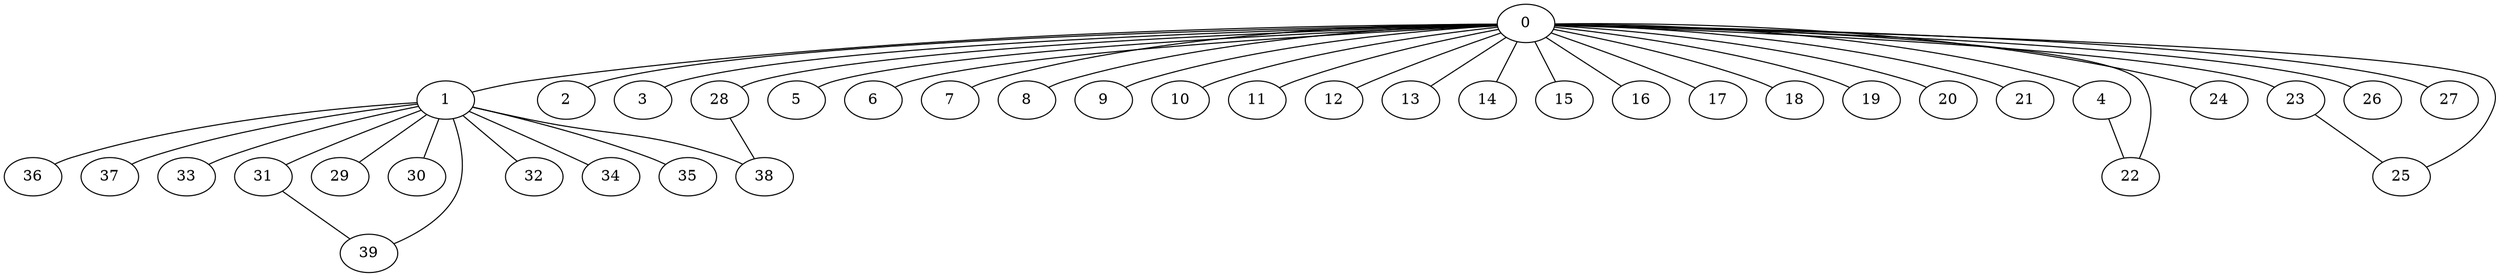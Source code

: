 
graph graphname {
    0 -- 1
0 -- 2
0 -- 3
0 -- 4
0 -- 5
0 -- 6
0 -- 7
0 -- 8
0 -- 9
0 -- 10
0 -- 11
0 -- 12
0 -- 13
0 -- 14
0 -- 15
0 -- 16
0 -- 17
0 -- 18
0 -- 19
0 -- 20
0 -- 21
0 -- 22
0 -- 23
0 -- 24
0 -- 25
0 -- 26
0 -- 27
0 -- 28
1 -- 32
1 -- 34
1 -- 35
1 -- 36
1 -- 37
1 -- 38
1 -- 33
1 -- 39
1 -- 29
1 -- 30
1 -- 31
4 -- 22
23 -- 25
28 -- 38
31 -- 39

}

